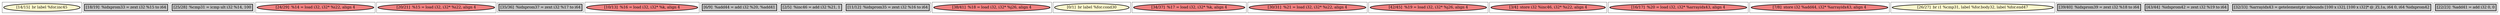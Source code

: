 
digraph G {





subgraph cluster22 {


node1306 [penwidth=3.0,fontsize=20,fillcolor=lemonchiffon,label="[14/15]  br label %for.inc45",shape=ellipse,style=filled ]



}

subgraph cluster20 {


node1304 [penwidth=3.0,fontsize=20,fillcolor=grey,label="[18/19]  %idxprom33 = zext i32 %15 to i64",shape=rectangle,style=filled ]



}

subgraph cluster18 {


node1302 [penwidth=3.0,fontsize=20,fillcolor=grey,label="[25/28]  %cmp31 = icmp ult i32 %14, 100",shape=rectangle,style=filled ]



}

subgraph cluster16 {


node1300 [penwidth=3.0,fontsize=20,fillcolor=lightcoral,label="[24/29]  %14 = load i32, i32* %i22, align 4",shape=ellipse,style=filled ]



}

subgraph cluster17 {


node1301 [penwidth=3.0,fontsize=20,fillcolor=lightcoral,label="[20/21]  %15 = load i32, i32* %i22, align 4",shape=ellipse,style=filled ]



}

subgraph cluster4 {


node1288 [penwidth=3.0,fontsize=20,fillcolor=grey,label="[35/36]  %idxprom37 = zext i32 %17 to i64",shape=rectangle,style=filled ]



}

subgraph cluster3 {


node1287 [penwidth=3.0,fontsize=20,fillcolor=lightcoral,label="[10/13]  %16 = load i32, i32* %k, align 4",shape=ellipse,style=filled ]



}

subgraph cluster2 {


node1286 [penwidth=3.0,fontsize=20,fillcolor=grey,label="[6/9]  %add44 = add i32 %20, %add41",shape=rectangle,style=filled ]



}

subgraph cluster1 {


node1285 [penwidth=3.0,fontsize=20,fillcolor=grey,label="[2/5]  %inc46 = add i32 %21, 1",shape=rectangle,style=filled ]



}

subgraph cluster12 {


node1296 [penwidth=3.0,fontsize=20,fillcolor=grey,label="[11/12]  %idxprom35 = zext i32 %16 to i64",shape=rectangle,style=filled ]



}

subgraph cluster5 {


node1289 [penwidth=3.0,fontsize=20,fillcolor=lightcoral,label="[38/41]  %18 = load i32, i32* %j26, align 4",shape=ellipse,style=filled ]



}

subgraph cluster0 {


node1284 [penwidth=3.0,fontsize=20,fillcolor=lemonchiffon,label="[0/1]  br label %for.cond30",shape=ellipse,style=filled ]



}

subgraph cluster6 {


node1290 [penwidth=3.0,fontsize=20,fillcolor=lightcoral,label="[34/37]  %17 = load i32, i32* %k, align 4",shape=ellipse,style=filled ]



}

subgraph cluster14 {


node1298 [penwidth=3.0,fontsize=20,fillcolor=lightcoral,label="[30/31]  %21 = load i32, i32* %i22, align 4",shape=ellipse,style=filled ]



}

subgraph cluster7 {


node1291 [penwidth=3.0,fontsize=20,fillcolor=lightcoral,label="[42/45]  %19 = load i32, i32* %j26, align 4",shape=ellipse,style=filled ]



}

subgraph cluster8 {


node1292 [penwidth=3.0,fontsize=20,fillcolor=lightcoral,label="[3/4]  store i32 %inc46, i32* %i22, align 4",shape=ellipse,style=filled ]



}

subgraph cluster21 {


node1305 [penwidth=3.0,fontsize=20,fillcolor=lightcoral,label="[16/17]  %20 = load i32, i32* %arrayidx43, align 4",shape=ellipse,style=filled ]



}

subgraph cluster9 {


node1293 [penwidth=3.0,fontsize=20,fillcolor=lightcoral,label="[7/8]  store i32 %add44, i32* %arrayidx43, align 4",shape=ellipse,style=filled ]



}

subgraph cluster19 {


node1303 [penwidth=3.0,fontsize=20,fillcolor=lemonchiffon,label="[26/27]  br i1 %cmp31, label %for.body32, label %for.end47",shape=ellipse,style=filled ]



}

subgraph cluster10 {


node1294 [penwidth=3.0,fontsize=20,fillcolor=grey,label="[39/40]  %idxprom39 = zext i32 %18 to i64",shape=rectangle,style=filled ]



}

subgraph cluster11 {


node1295 [penwidth=3.0,fontsize=20,fillcolor=grey,label="[43/44]  %idxprom42 = zext i32 %19 to i64",shape=rectangle,style=filled ]



}

subgraph cluster13 {


node1297 [penwidth=3.0,fontsize=20,fillcolor=grey,label="[32/33]  %arrayidx43 = getelementptr inbounds [100 x i32], [100 x i32]* @_ZL1a, i64 0, i64 %idxprom42",shape=rectangle,style=filled ]



}

subgraph cluster15 {


node1299 [penwidth=3.0,fontsize=20,fillcolor=grey,label="[22/23]  %add41 = add i32 0, 0",shape=rectangle,style=filled ]



}

}
